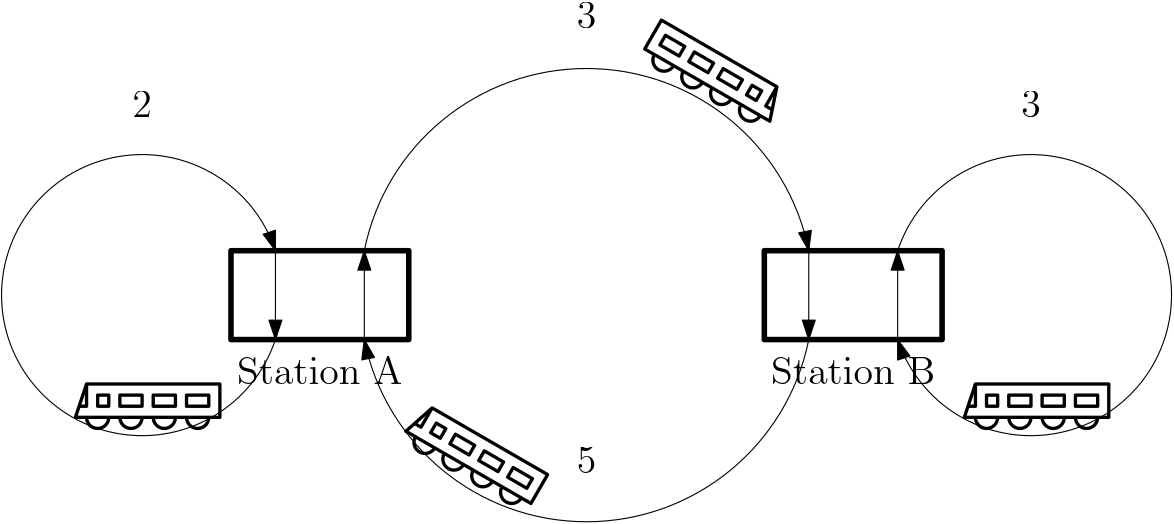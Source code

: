 <?xml version="1.0"?>
<!DOCTYPE ipe SYSTEM "ipe.dtd">
<ipe version="70218" creator="Ipe 7.2.28">
<info created="D:20231011091605" modified="D:20231011094753"/>
<ipestyle name="basic">
<symbol name="arrow/arc(spx)">
<path stroke="sym-stroke" fill="sym-stroke" pen="sym-pen">
0 0 m
-1 0.333 l
-1 -0.333 l
h
</path>
</symbol>
<symbol name="arrow/farc(spx)">
<path stroke="sym-stroke" fill="white" pen="sym-pen">
0 0 m
-1 0.333 l
-1 -0.333 l
h
</path>
</symbol>
<symbol name="arrow/ptarc(spx)">
<path stroke="sym-stroke" fill="sym-stroke" pen="sym-pen">
0 0 m
-1 0.333 l
-0.8 0 l
-1 -0.333 l
h
</path>
</symbol>
<symbol name="arrow/fptarc(spx)">
<path stroke="sym-stroke" fill="white" pen="sym-pen">
0 0 m
-1 0.333 l
-0.8 0 l
-1 -0.333 l
h
</path>
</symbol>
<symbol name="mark/circle(sx)" transformations="translations">
<path fill="sym-stroke">
0.6 0 0 0.6 0 0 e
0.4 0 0 0.4 0 0 e
</path>
</symbol>
<symbol name="mark/disk(sx)" transformations="translations">
<path fill="sym-stroke">
0.6 0 0 0.6 0 0 e
</path>
</symbol>
<symbol name="mark/fdisk(sfx)" transformations="translations">
<group>
<path fill="sym-fill">
0.5 0 0 0.5 0 0 e
</path>
<path fill="sym-stroke" fillrule="eofill">
0.6 0 0 0.6 0 0 e
0.4 0 0 0.4 0 0 e
</path>
</group>
</symbol>
<symbol name="mark/box(sx)" transformations="translations">
<path fill="sym-stroke" fillrule="eofill">
-0.6 -0.6 m
0.6 -0.6 l
0.6 0.6 l
-0.6 0.6 l
h
-0.4 -0.4 m
0.4 -0.4 l
0.4 0.4 l
-0.4 0.4 l
h
</path>
</symbol>
<symbol name="mark/square(sx)" transformations="translations">
<path fill="sym-stroke">
-0.6 -0.6 m
0.6 -0.6 l
0.6 0.6 l
-0.6 0.6 l
h
</path>
</symbol>
<symbol name="mark/fsquare(sfx)" transformations="translations">
<group>
<path fill="sym-fill">
-0.5 -0.5 m
0.5 -0.5 l
0.5 0.5 l
-0.5 0.5 l
h
</path>
<path fill="sym-stroke" fillrule="eofill">
-0.6 -0.6 m
0.6 -0.6 l
0.6 0.6 l
-0.6 0.6 l
h
-0.4 -0.4 m
0.4 -0.4 l
0.4 0.4 l
-0.4 0.4 l
h
</path>
</group>
</symbol>
<symbol name="mark/cross(sx)" transformations="translations">
<group>
<path fill="sym-stroke">
-0.43 -0.57 m
0.57 0.43 l
0.43 0.57 l
-0.57 -0.43 l
h
</path>
<path fill="sym-stroke">
-0.43 0.57 m
0.57 -0.43 l
0.43 -0.57 l
-0.57 0.43 l
h
</path>
</group>
</symbol>
<symbol name="arrow/fnormal(spx)">
<path stroke="sym-stroke" fill="white" pen="sym-pen">
0 0 m
-1 0.333 l
-1 -0.333 l
h
</path>
</symbol>
<symbol name="arrow/pointed(spx)">
<path stroke="sym-stroke" fill="sym-stroke" pen="sym-pen">
0 0 m
-1 0.333 l
-0.8 0 l
-1 -0.333 l
h
</path>
</symbol>
<symbol name="arrow/fpointed(spx)">
<path stroke="sym-stroke" fill="white" pen="sym-pen">
0 0 m
-1 0.333 l
-0.8 0 l
-1 -0.333 l
h
</path>
</symbol>
<symbol name="arrow/linear(spx)">
<path stroke="sym-stroke" pen="sym-pen">
-1 0.333 m
0 0 l
-1 -0.333 l
</path>
</symbol>
<symbol name="arrow/fdouble(spx)">
<path stroke="sym-stroke" fill="white" pen="sym-pen">
0 0 m
-1 0.333 l
-1 -0.333 l
h
-1 0 m
-2 0.333 l
-2 -0.333 l
h
</path>
</symbol>
<symbol name="arrow/double(spx)">
<path stroke="sym-stroke" fill="sym-stroke" pen="sym-pen">
0 0 m
-1 0.333 l
-1 -0.333 l
h
-1 0 m
-2 0.333 l
-2 -0.333 l
h
</path>
</symbol>
<symbol name="arrow/mid-normal(spx)">
<path stroke="sym-stroke" fill="sym-stroke" pen="sym-pen">
0.5 0 m
-0.5 0.333 l
-0.5 -0.333 l
h
</path>
</symbol>
<symbol name="arrow/mid-fnormal(spx)">
<path stroke="sym-stroke" fill="white" pen="sym-pen">
0.5 0 m
-0.5 0.333 l
-0.5 -0.333 l
h
</path>
</symbol>
<symbol name="arrow/mid-pointed(spx)">
<path stroke="sym-stroke" fill="sym-stroke" pen="sym-pen">
0.5 0 m
-0.5 0.333 l
-0.3 0 l
-0.5 -0.333 l
h
</path>
</symbol>
<symbol name="arrow/mid-fpointed(spx)">
<path stroke="sym-stroke" fill="white" pen="sym-pen">
0.5 0 m
-0.5 0.333 l
-0.3 0 l
-0.5 -0.333 l
h
</path>
</symbol>
<symbol name="arrow/mid-double(spx)">
<path stroke="sym-stroke" fill="sym-stroke" pen="sym-pen">
1 0 m
0 0.333 l
0 -0.333 l
h
0 0 m
-1 0.333 l
-1 -0.333 l
h
</path>
</symbol>
<symbol name="arrow/mid-fdouble(spx)">
<path stroke="sym-stroke" fill="white" pen="sym-pen">
1 0 m
0 0.333 l
0 -0.333 l
h
0 0 m
-1 0.333 l
-1 -0.333 l
h
</path>
</symbol>
<anglesize name="22.5 deg" value="22.5"/>
<anglesize name="30 deg" value="30"/>
<anglesize name="45 deg" value="45"/>
<anglesize name="60 deg" value="60"/>
<anglesize name="90 deg" value="90"/>
<arrowsize name="large" value="10"/>
<arrowsize name="small" value="5"/>
<arrowsize name="tiny" value="3"/>
<color name="blue" value="0 0 1"/>
<color name="brown" value="0.647 0.165 0.165"/>
<color name="darkblue" value="0 0 0.545"/>
<color name="darkcyan" value="0 0.545 0.545"/>
<color name="darkgray" value="0.663"/>
<color name="darkgreen" value="0 0.392 0"/>
<color name="darkmagenta" value="0.545 0 0.545"/>
<color name="darkorange" value="1 0.549 0"/>
<color name="darkred" value="0.545 0 0"/>
<color name="gold" value="1 0.843 0"/>
<color name="gray" value="0.745"/>
<color name="green" value="0 1 0"/>
<color name="lightblue" value="0.678 0.847 0.902"/>
<color name="lightcyan" value="0.878 1 1"/>
<color name="lightgray" value="0.827"/>
<color name="lightgreen" value="0.565 0.933 0.565"/>
<color name="lightyellow" value="1 1 0.878"/>
<color name="navy" value="0 0 0.502"/>
<color name="orange" value="1 0.647 0"/>
<color name="pink" value="1 0.753 0.796"/>
<color name="purple" value="0.627 0.125 0.941"/>
<color name="red" value="1 0 0"/>
<color name="seagreen" value="0.18 0.545 0.341"/>
<color name="turquoise" value="0.251 0.878 0.816"/>
<color name="violet" value="0.933 0.51 0.933"/>
<color name="yellow" value="1 1 0"/>
<dashstyle name="dash dot dotted" value="[4 2 1 2 1 2] 0"/>
<dashstyle name="dash dotted" value="[4 2 1 2] 0"/>
<dashstyle name="dashed" value="[4] 0"/>
<dashstyle name="dotted" value="[1 3] 0"/>
<gridsize name="10 pts (~3.5 mm)" value="10"/>
<gridsize name="14 pts (~5 mm)" value="14"/>
<gridsize name="16 pts (~6 mm)" value="16"/>
<gridsize name="20 pts (~7 mm)" value="20"/>
<gridsize name="28 pts (~10 mm)" value="28"/>
<gridsize name="32 pts (~12 mm)" value="32"/>
<gridsize name="4 pts" value="4"/>
<gridsize name="56 pts (~20 mm)" value="56"/>
<gridsize name="8 pts (~3 mm)" value="8"/>
<opacity name="10%" value="0.1"/>
<opacity name="30%" value="0.3"/>
<opacity name="50%" value="0.5"/>
<opacity name="75%" value="0.75"/>
<pen name="fat" value="1.2"/>
<pen name="heavier" value="0.8"/>
<pen name="ultrafat" value="2"/>
<symbolsize name="large" value="5"/>
<symbolsize name="small" value="2"/>
<symbolsize name="tiny" value="1.1"/>
<textsize name="Huge" value="\Huge"/>
<textsize name="LARGE" value="\LARGE"/>
<textsize name="Large" value="\Large"/>
<textsize name="footnote" value="\footnotesize"/>
<textsize name="huge" value="\huge"/>
<textsize name="large" value="\large"/>
<textsize name="script" value="\scriptsize"/>
<textsize name="small" value="\small"/>
<textsize name="tiny" value="\tiny"/>
<textstyle name="center" begin="\begin{center}" end="\end{center}"/>
<textstyle name="item" begin="\begin{itemize}\item{}" end="\end{itemize}"/>
<textstyle name="itemize" begin="\begin{itemize}" end="\end{itemize}"/>
<tiling name="falling" angle="-60" step="4" width="1"/>
<tiling name="rising" angle="30" step="4" width="1"/>
</ipestyle>
<page>
<layer name="alpha"/>
<view layers="alpha" active="alpha"/>
<path layer="alpha" stroke="black" pen="ultrafat">
160 720 m
160 688 l
224 688 l
224 720 l
h
</path>
<path stroke="black" pen="ultrafat">
352 720 m
352 688 l
416 688 l
416 720 l
h
</path>
<path stroke="black" arrow="normal/normal">
176 688 m
50.5964 0 0 -50.5964 128 704 176 720 a
</path>
<path stroke="black" arrow="normal/normal">
400 720 m
50.5964 0 0 -50.5964 448 704 400 688 a
</path>
<path stroke="black" arrow="normal/normal">
208 720 m
81.5843 0 0 -81.5843 288 704 368 720 a
</path>
<path stroke="black" arrow="normal/normal">
368 688 m
81.5843 0 0 -81.5843 288 704 208 688 a
</path>
<path stroke="black" arrow="normal/normal">
176 720 m
176 688 l
</path>
<path stroke="black" arrow="normal/normal">
208 688 m
208 720 l
</path>
<path stroke="black" arrow="normal/normal">
368 720 m
368 688 l
</path>
<path stroke="black" arrow="normal/normal">
400 688 m
400 720 l
</path>
<text transformations="translations" pos="192 672" stroke="black" type="label" width="59.695" height="9.803" depth="0" halign="center" valign="baseline" size="Large">Station A</text>
<text transformations="translations" pos="384 672" stroke="black" type="label" width="59.113" height="9.803" depth="0" halign="center" valign="baseline" size="Large">Station B</text>
<text transformations="translations" pos="288 800" stroke="black" type="label" width="7.024" height="9.245" depth="0" halign="center" valign="baseline" size="Large">3</text>
<text transformations="translations" pos="288 640" stroke="black" type="label" width="7.024" height="9.245" depth="0" halign="center" valign="baseline" size="Large">5</text>
<text transformations="translations" pos="128 768" stroke="black" type="label" width="7.024" height="9.245" depth="0" halign="center" valign="baseline" size="Large">2</text>
<text transformations="translations" pos="448 768" stroke="black" type="label" width="7.024" height="9.245" depth="0" halign="center" valign="baseline" size="Large">3</text>
<path matrix="1 0 0 1 -36 32" stroke="black" pen="fat">
192 628 m
192 640 l
144 640 l
140 628 l
h
</path>
<path matrix="1 0 0 1 -36 32" stroke="black" pen="fat">
152 628 m
4 0 0 -4 148 628 144 628 a
</path>
<path matrix="1 0 0 1 -36 32" stroke="black" pen="fat">
164 628 m
4 0 0 -4 160 628 156 628 a
</path>
<path matrix="1 0 0 1 -36 32" stroke="black" pen="fat">
176 628 m
4 0 0 -4 172 628 168 628 a
</path>
<path matrix="1 0 0 1 -36 32" stroke="black" pen="fat">
188 628 m
4 0 0 -4 184 628 180 628 a
</path>
<path matrix="1 0 0 1 -36 32" stroke="black" pen="fat">
180 636 m
180 632 l
188 632 l
188 636 l
h
</path>
<path matrix="1 0 0 1 -36 32" stroke="black" pen="fat">
168 636 m
168 632 l
176 632 l
176 636 l
h
</path>
<path matrix="1 0 0 1 -36 32" stroke="black" pen="fat">
156 636 m
156 632 l
164 632 l
164 636 l
h
</path>
<path matrix="1 0 0 1 -36 32" stroke="black" pen="fat">
148 636 m
148 632 l
152 632 l
152 636 l
h
</path>
<path matrix="1 0 0 1 -36 32" stroke="black" pen="fat">
144 640 m
144 632 l
141.333 632 l
</path>
<path matrix="0.866025 -0.5 0.5 0.866025 -212.296 181.136" stroke="black" pen="fat">
192 628 m
192 640 l
144 640 l
140 628 l
h
</path>
<path matrix="0.866025 -0.5 0.5 0.866025 -212.296 181.136" stroke="black" pen="fat">
152 628 m
4 0 0 -4 148 628 144 628 a
</path>
<path matrix="0.866025 -0.5 0.5 0.866025 -212.296 181.136" stroke="black" pen="fat">
164 628 m
4 0 0 -4 160 628 156 628 a
</path>
<path matrix="0.866025 -0.5 0.5 0.866025 -212.296 181.136" stroke="black" pen="fat">
176 628 m
4 0 0 -4 172 628 168 628 a
</path>
<path matrix="0.866025 -0.5 0.5 0.866025 -212.296 181.136" stroke="black" pen="fat">
188 628 m
4 0 0 -4 184 628 180 628 a
</path>
<path matrix="0.866025 -0.5 0.5 0.866025 -212.296 181.136" stroke="black" pen="fat">
180 636 m
180 632 l
188 632 l
188 636 l
h
</path>
<path matrix="0.866025 -0.5 0.5 0.866025 -212.296 181.136" stroke="black" pen="fat">
168 636 m
168 632 l
176 632 l
176 636 l
h
</path>
<path matrix="0.866025 -0.5 0.5 0.866025 -212.296 181.136" stroke="black" pen="fat">
156 636 m
156 632 l
164 632 l
164 636 l
h
</path>
<path matrix="0.866025 -0.5 0.5 0.866025 -212.296 181.136" stroke="black" pen="fat">
148 636 m
148 632 l
152 632 l
152 636 l
h
</path>
<path matrix="0.866025 -0.5 0.5 0.866025 -212.296 181.136" stroke="black" pen="fat">
144 640 m
144 632 l
141.333 632 l
</path>
<path matrix="1 0 0 1 284 32" stroke="black" pen="fat">
192 628 m
192 640 l
144 640 l
140 628 l
h
</path>
<path matrix="1 0 0 1 284 32" stroke="black" pen="fat">
152 628 m
4 0 0 -4 148 628 144 628 a
</path>
<path matrix="1 0 0 1 284 32" stroke="black" pen="fat">
164 628 m
4 0 0 -4 160 628 156 628 a
</path>
<path matrix="1 0 0 1 284 32" stroke="black" pen="fat">
176 628 m
4 0 0 -4 172 628 168 628 a
</path>
<path matrix="1 0 0 1 284 32" stroke="black" pen="fat">
188 628 m
4 0 0 -4 184 628 180 628 a
</path>
<path matrix="1 0 0 1 284 32" stroke="black" pen="fat">
180 636 m
180 632 l
188 632 l
188 636 l
h
</path>
<path matrix="1 0 0 1 284 32" stroke="black" pen="fat">
168 636 m
168 632 l
176 632 l
176 636 l
h
</path>
<path matrix="1 0 0 1 284 32" stroke="black" pen="fat">
156 636 m
156 632 l
164 632 l
164 636 l
h
</path>
<path matrix="1 0 0 1 284 32" stroke="black" pen="fat">
148 636 m
148 632 l
152 632 l
152 636 l
h
</path>
<path matrix="1 0 0 1 284 32" stroke="black" pen="fat">
144 640 m
144 632 l
141.333 632 l
</path>
<path matrix="-0.866025 0.5 0.5 0.866025 161.224 152.744" stroke="black" pen="fat">
192 628 m
192 640 l
144 640 l
140 628 l
h
</path>
<path matrix="-0.866025 0.5 0.5 0.866025 161.224 152.744" stroke="black" pen="fat">
152 628 m
4 0 0 -4 148 628 144 628 a
</path>
<path matrix="-0.866025 0.5 0.5 0.866025 161.224 152.744" stroke="black" pen="fat">
164 628 m
4 0 0 -4 160 628 156 628 a
</path>
<path matrix="-0.866025 0.5 0.5 0.866025 161.224 152.744" stroke="black" pen="fat">
176 628 m
4 0 0 -4 172 628 168 628 a
</path>
<path matrix="-0.866025 0.5 0.5 0.866025 161.224 152.744" stroke="black" pen="fat">
188 628 m
4 0 0 -4 184 628 180 628 a
</path>
<path matrix="-0.866025 0.5 0.5 0.866025 161.224 152.744" stroke="black" pen="fat">
180 636 m
180 632 l
188 632 l
188 636 l
h
</path>
<path matrix="-0.866025 0.5 0.5 0.866025 161.224 152.744" stroke="black" pen="fat">
168 636 m
168 632 l
176 632 l
176 636 l
h
</path>
<path matrix="-0.866025 0.5 0.5 0.866025 161.224 152.744" stroke="black" pen="fat">
156 636 m
156 632 l
164 632 l
164 636 l
h
</path>
<path matrix="-0.866025 0.5 0.5 0.866025 161.224 152.744" stroke="black" pen="fat">
148 636 m
148 632 l
152 632 l
152 636 l
h
</path>
<path matrix="-0.866025 0.5 0.5 0.866025 161.224 152.744" stroke="black" pen="fat">
144 640 m
144 632 l
141.333 632 l
</path>
</page>
</ipe>
